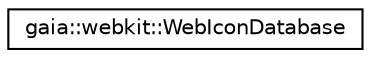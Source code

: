 digraph G
{
  edge [fontname="Helvetica",fontsize="10",labelfontname="Helvetica",labelfontsize="10"];
  node [fontname="Helvetica",fontsize="10",shape=record];
  rankdir=LR;
  Node1 [label="gaia::webkit::WebIconDatabase",height=0.2,width=0.4,color="black", fillcolor="white", style="filled",URL="$d6/d4b/classgaia_1_1webkit_1_1_web_icon_database.html",tooltip="Functions for manipulating the icon database used by WebView."];
}

